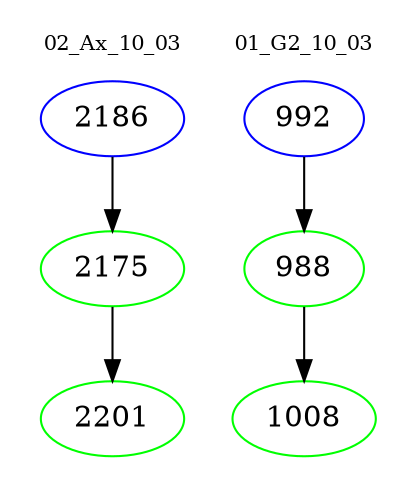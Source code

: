 digraph{
subgraph cluster_0 {
color = white
label = "02_Ax_10_03";
fontsize=10;
T0_2186 [label="2186", color="blue"]
T0_2186 -> T0_2175 [color="black"]
T0_2175 [label="2175", color="green"]
T0_2175 -> T0_2201 [color="black"]
T0_2201 [label="2201", color="green"]
}
subgraph cluster_1 {
color = white
label = "01_G2_10_03";
fontsize=10;
T1_992 [label="992", color="blue"]
T1_992 -> T1_988 [color="black"]
T1_988 [label="988", color="green"]
T1_988 -> T1_1008 [color="black"]
T1_1008 [label="1008", color="green"]
}
}
